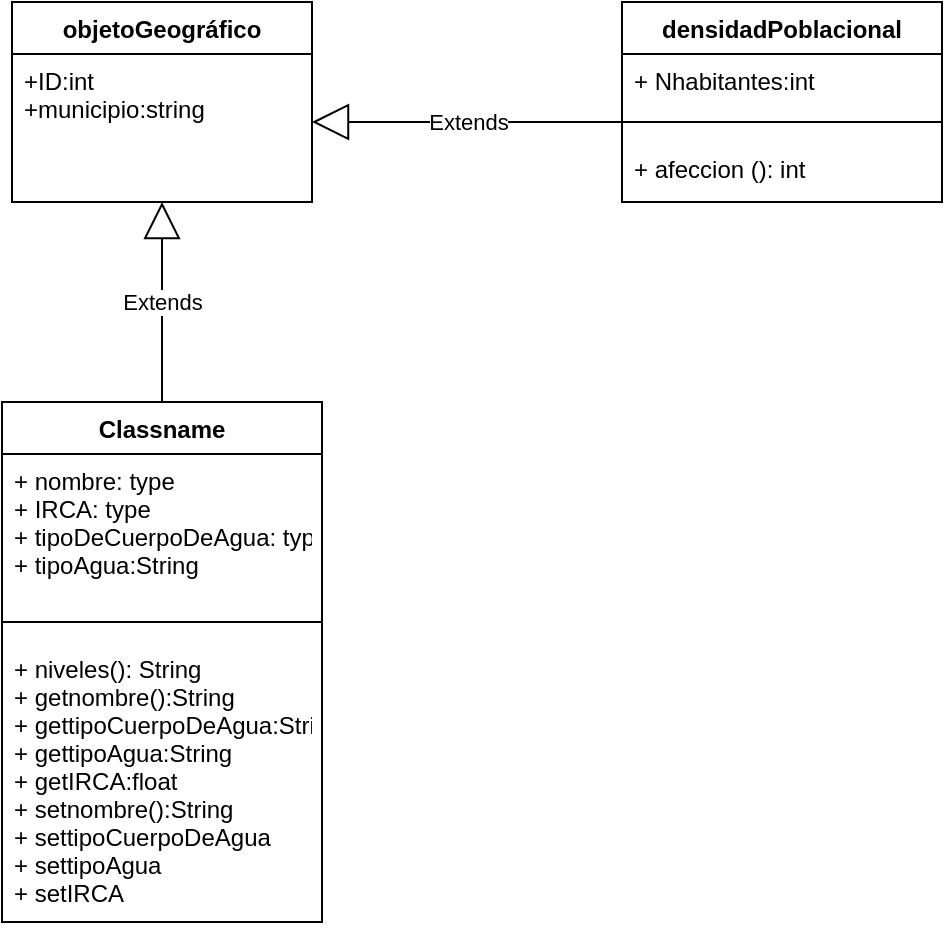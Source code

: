 <mxfile version="20.2.5" type="github">
  <diagram id="VJnXxXQiTpYP_bpo054l" name="Page-1">
    <mxGraphModel dx="861" dy="507" grid="1" gridSize="10" guides="1" tooltips="1" connect="1" arrows="1" fold="1" page="1" pageScale="1" pageWidth="850" pageHeight="1100" math="0" shadow="0">
      <root>
        <mxCell id="0" />
        <mxCell id="1" parent="0" />
        <mxCell id="bDKs04fN_YBLQlZzfWPG-7" value="objetoGeográfico" style="swimlane;fontStyle=1;align=center;verticalAlign=top;childLayout=stackLayout;horizontal=1;startSize=26;horizontalStack=0;resizeParent=1;resizeParentMax=0;resizeLast=0;collapsible=1;marginBottom=0;" vertex="1" parent="1">
          <mxGeometry x="45" y="50" width="150" height="100" as="geometry" />
        </mxCell>
        <mxCell id="bDKs04fN_YBLQlZzfWPG-8" value="+ID:int&#xa;+municipio:string&#xa;" style="text;strokeColor=none;fillColor=none;align=left;verticalAlign=top;spacingLeft=4;spacingRight=4;overflow=hidden;rotatable=0;points=[[0,0.5],[1,0.5]];portConstraint=eastwest;" vertex="1" parent="bDKs04fN_YBLQlZzfWPG-7">
          <mxGeometry y="26" width="150" height="74" as="geometry" />
        </mxCell>
        <mxCell id="bDKs04fN_YBLQlZzfWPG-13" value="Classname" style="swimlane;fontStyle=1;align=center;verticalAlign=top;childLayout=stackLayout;horizontal=1;startSize=26;horizontalStack=0;resizeParent=1;resizeParentMax=0;resizeLast=0;collapsible=1;marginBottom=0;" vertex="1" parent="1">
          <mxGeometry x="40" y="250" width="160" height="260" as="geometry" />
        </mxCell>
        <mxCell id="bDKs04fN_YBLQlZzfWPG-14" value="+ nombre: type&#xa;+ IRCA: type&#xa;+ tipoDeCuerpoDeAgua: type&#xa;+ tipoAgua:String" style="text;strokeColor=none;fillColor=none;align=left;verticalAlign=top;spacingLeft=4;spacingRight=4;overflow=hidden;rotatable=0;points=[[0,0.5],[1,0.5]];portConstraint=eastwest;" vertex="1" parent="bDKs04fN_YBLQlZzfWPG-13">
          <mxGeometry y="26" width="160" height="74" as="geometry" />
        </mxCell>
        <mxCell id="bDKs04fN_YBLQlZzfWPG-15" value="" style="line;strokeWidth=1;fillColor=none;align=left;verticalAlign=middle;spacingTop=-1;spacingLeft=3;spacingRight=3;rotatable=0;labelPosition=right;points=[];portConstraint=eastwest;" vertex="1" parent="bDKs04fN_YBLQlZzfWPG-13">
          <mxGeometry y="100" width="160" height="20" as="geometry" />
        </mxCell>
        <mxCell id="bDKs04fN_YBLQlZzfWPG-16" value="+ niveles(): String&#xa;+ getnombre():String&#xa;+ gettipoCuerpoDeAgua:String&#xa;+ gettipoAgua:String&#xa;+ getIRCA:float&#xa;+ setnombre():String&#xa;+ settipoCuerpoDeAgua&#xa;+ settipoAgua&#xa;+ setIRCA" style="text;strokeColor=none;fillColor=none;align=left;verticalAlign=top;spacingLeft=4;spacingRight=4;overflow=hidden;rotatable=0;points=[[0,0.5],[1,0.5]];portConstraint=eastwest;" vertex="1" parent="bDKs04fN_YBLQlZzfWPG-13">
          <mxGeometry y="120" width="160" height="140" as="geometry" />
        </mxCell>
        <mxCell id="bDKs04fN_YBLQlZzfWPG-17" value="Extends" style="endArrow=block;endSize=16;endFill=0;html=1;rounded=0;exitX=0.5;exitY=0;exitDx=0;exitDy=0;" edge="1" parent="1" source="bDKs04fN_YBLQlZzfWPG-13" target="bDKs04fN_YBLQlZzfWPG-8">
          <mxGeometry width="160" relative="1" as="geometry">
            <mxPoint x="120" y="240" as="sourcePoint" />
            <mxPoint x="120" y="140" as="targetPoint" />
          </mxGeometry>
        </mxCell>
        <mxCell id="bDKs04fN_YBLQlZzfWPG-18" value="densidadPoblacional" style="swimlane;fontStyle=1;align=center;verticalAlign=top;childLayout=stackLayout;horizontal=1;startSize=26;horizontalStack=0;resizeParent=1;resizeParentMax=0;resizeLast=0;collapsible=1;marginBottom=0;" vertex="1" parent="1">
          <mxGeometry x="350" y="50" width="160" height="100" as="geometry" />
        </mxCell>
        <mxCell id="bDKs04fN_YBLQlZzfWPG-19" value="+ Nhabitantes:int" style="text;strokeColor=none;fillColor=none;align=left;verticalAlign=top;spacingLeft=4;spacingRight=4;overflow=hidden;rotatable=0;points=[[0,0.5],[1,0.5]];portConstraint=eastwest;" vertex="1" parent="bDKs04fN_YBLQlZzfWPG-18">
          <mxGeometry y="26" width="160" height="24" as="geometry" />
        </mxCell>
        <mxCell id="bDKs04fN_YBLQlZzfWPG-20" value="" style="line;strokeWidth=1;fillColor=none;align=left;verticalAlign=middle;spacingTop=-1;spacingLeft=3;spacingRight=3;rotatable=0;labelPosition=right;points=[];portConstraint=eastwest;" vertex="1" parent="bDKs04fN_YBLQlZzfWPG-18">
          <mxGeometry y="50" width="160" height="20" as="geometry" />
        </mxCell>
        <mxCell id="bDKs04fN_YBLQlZzfWPG-21" value="+ afeccion (): int" style="text;strokeColor=none;fillColor=none;align=left;verticalAlign=top;spacingLeft=4;spacingRight=4;overflow=hidden;rotatable=0;points=[[0,0.5],[1,0.5]];portConstraint=eastwest;" vertex="1" parent="bDKs04fN_YBLQlZzfWPG-18">
          <mxGeometry y="70" width="160" height="30" as="geometry" />
        </mxCell>
        <mxCell id="bDKs04fN_YBLQlZzfWPG-22" value="Extends" style="endArrow=block;endSize=16;endFill=0;html=1;rounded=0;" edge="1" parent="1">
          <mxGeometry width="160" relative="1" as="geometry">
            <mxPoint x="350" y="110" as="sourcePoint" />
            <mxPoint x="195" y="110" as="targetPoint" />
          </mxGeometry>
        </mxCell>
      </root>
    </mxGraphModel>
  </diagram>
</mxfile>
